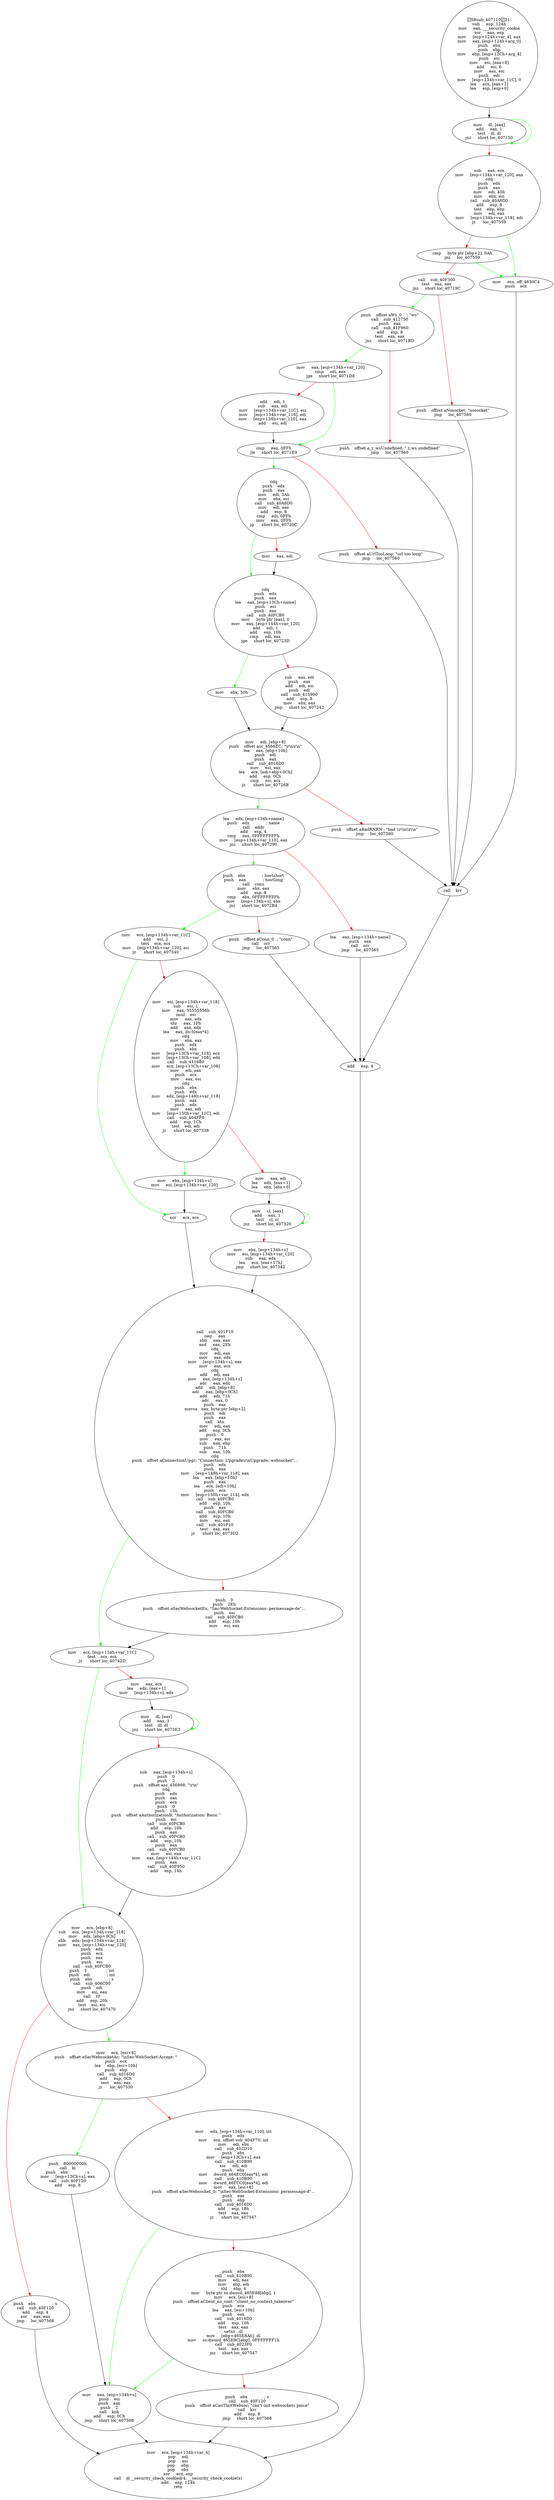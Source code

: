 digraph G{
Node0 [label = "58sub_40711031:
sub     esp, 124h
mov     eax, ___security_cookie
xor     eax, esp
mov     [esp+124h+var_4], eax
mov     eax, [esp+124h+arg_0]
push    ebx
push    ebp
mov     ebp, [esp+12Ch+arg_4]
push    esi
mov     esi, [eax+8]
add     esi, 6
mov     eax, esi
push    edi
mov     [esp+134h+var_11C], 0
lea     ecx, [eax+1]
lea     esp, [esp+0]"]
Node1 [label = "mov     dl, [eax]
add     eax, 1
test    dl, dl
jnz     short loc_407150"]
Node2 [label = "sub     eax, ecx
mov     [esp+134h+var_120], eax
cdq
push    edx
push    eax
mov     edi, 40h
mov     ebx, esi
call    sub_40A8D0
add     esp, 8
test    ebp, ebp
mov     edi, eax
mov     [esp+134h+var_118], edi
jz      loc_407559"]
Node3 [label = "cmp     byte ptr [ebp+2], 0Ah
jnz     loc_407559"]
Node4 [label = "call    sub_40F300
test    eax, eax
jnz     short loc_40719C"]
Node5 [label = "push    offset aNosocket; \"nosocket\"
jmp     loc_407560"]
Node6 [label = "push    offset aWs_0    ; \"ws\"
call    sub_412750
push    eax
call    sub_41F960
add     esp, 8
test    eax, eax
jnz     short loc_4071BD"]
Node7 [label = "push    offset a_z_wsUndefined; \".z.ws undefined\"
jmp     loc_407560"]
Node8 [label = "mov     eax, [esp+134h+var_120]
cmp     edi, eax
jge     short loc_4071D8"]
Node9 [label = "add     edi, 1
sub     eax, edi
mov     [esp+134h+var_11C], esi
mov     [esp+134h+var_118], edi
mov     [esp+134h+var_120], eax
add     esi, edi"]
Node10 [label = "cmp     eax, 0FFh
jle     short loc_4071E9"]
Node11 [label = "push    offset aUrlTooLong; \"url too long\"
jmp     loc_407560"]
Node12 [label = "cdq
push    edx
push    eax
mov     edi, 3Ah
mov     ebx, esi
call    sub_40A8D0
mov     edi, eax
add     esp, 8
cmp     edi, 0FFh
mov     eax, 0FFh
jg      short loc_40720C"]
Node13 [label = "mov     eax, edi"]
Node14 [label = "cdq
push    edx
push    eax
lea     eax, [esp+13Ch+name]
push    esi
push    eax
call    sub_40FCB0
mov     byte ptr [eax], 0
mov     eax, [esp+144h+var_120]
add     edi, 1
add     esp, 10h
cmp     edi, eax
jge     short loc_40723D"]
Node15 [label = "sub     eax, edi
push    eax
add     edi, esi
push    edi
call    sub_415900
add     esp, 8
mov     ebx, eax
jmp     short loc_407242"]
Node16 [label = "mov     ebx, 50h"]
Node17 [label = "mov     edi, [ebp+8]
push    offset asc_4566EC; \"\\r\\n\\r\\n\"
lea     eax, [ebp+10h]
push    edi
push    eax
call    sub_4016D0
mov     esi, eax
lea     ecx, [edi+ebp+0Ch]
add     esp, 0Ch
cmp     esi, ecx
jz      short loc_40726B"]
Node18 [label = "push    offset aBadRNRN ; \"bad \\\\r\\\\n\\\\r\\\\n\"
jmp     loc_407560"]
Node19 [label = "lea     edx, [esp+134h+name]
push    edx             ; name
call    addr
add     esp, 4
cmp     eax, 0FFFFFFFFh
mov     [esp+134h+var_110], eax
jnz     short loc_407290"]
Node20 [label = "lea     eax, [esp+134h+name]
push    eax
call    orr
jmp     loc_407565"]
Node21 [label = "push    ebx             ; hostshort
push    eax             ; hostlong
call    conn
mov     ebx, eax
add     esp, 8
cmp     ebx, 0FFFFFFFFh
mov     [esp+134h+s], ebx
jnz     short loc_4072B4"]
Node22 [label = "push    offset aConn_0  ; \"conn\"
call    orr
jmp     loc_407565"]
Node23 [label = "mov     ecx, [esp+134h+var_11C]
add     esi, 2
test    ecx, ecx
mov     [esp+134h+var_120], esi
jz      short loc_407340"]
Node24 [label = "mov     esi, [esp+134h+var_118]
sub     esi, 1
mov     eax, 55555556h
imul    esi
mov     eax, edx
shr     eax, 1Fh
add     eax, edx
lea     eax, ds:5[eax*4]
cdq
mov     ebx, eax
push    edx
push    ebx
mov     [esp+13Ch+var_118], ecx
mov     [esp+13Ch+var_108], edx
call    sub_411680
mov     ecx, [esp+13Ch+var_108]
mov     edi, eax
push    ecx
mov     eax, esi
cdq
push    ebx
push    edx
mov     edx, [esp+148h+var_118]
push    eax
push    edx
mov     eax, edi
mov     [esp+150h+var_11C], edi
call    sub_404FF0
add     esp, 1Ch
test    edi, edi
jz      short loc_407338"]
Node25 [label = "mov     eax, edi
lea     edx, [eax+1]
lea     ebx, [ebx+0]"]
Node26 [label = "mov     cl, [eax]
add     eax, 1
test    cl, cl
jnz     short loc_407320"]
Node27 [label = "mov     ebx, [esp+134h+s]
mov     esi, [esp+134h+var_120]
sub     eax, edx
lea     ecx, [eax+17h]
jmp     short loc_407342"]
Node28 [label = "mov     ebx, [esp+134h+s]
mov     esi, [esp+134h+var_120]"]
Node29 [label = "xor     ecx, ecx"]
Node30 [label = "call    sub_401F10
neg     eax
sbb     eax, eax
and     eax, 2Eh
cdq
mov     edi, eax
mov     eax, edx
mov     [esp+134h+s], eax
mov     eax, ecx
cdq
add     edi, eax
mov     eax, [esp+134h+s]
adc     eax, edx
add     edi, [ebp+8]
adc     eax, [ebp+0Ch]
add     edi, 71h
adc     eax, 0
push    eax
movsx   eax, byte ptr [ebp+2]
push    edi
push    eax
call    ktn
mov     edi, eax
add     esp, 0Ch
push    0
mov     eax, esi
sub     eax, ebp
push    71h
sub     eax, 10h
cdq
push    offset aConnectionUpgr; \"Connection: Upgrade\\r\\nUpgrade: websocket\"...
push    edx
push    eax
mov     [esp+148h+var_118], eax
lea     eax, [ebp+10h]
push    eax
lea     ecx, [edi+10h]
push    ecx
mov     [esp+150h+var_114], edx
call    sub_40FCB0
add     esp, 10h
push    eax
call    sub_40FCB0
add     esp, 10h
mov     esi, eax
call    sub_401F10
test    eax, eax
jz      short loc_4073D2"]
Node31 [label = "push    0
push    2Eh
push    offset aSecWebsocketEx; \"Sec-WebSocket-Extensions: permessage-de\"...
push    esi
call    sub_40FCB0
add     esp, 10h
mov     esi, eax"]
Node32 [label = "mov     ecx, [esp+134h+var_11C]
test    ecx, ecx
jz      short loc_40742D"]
Node33 [label = "mov     eax, ecx
lea     edx, [eax+1]
mov     [esp+134h+s], edx"]
Node34 [label = "mov     dl, [eax]
add     eax, 1
test    dl, dl
jnz     short loc_4073E3"]
Node35 [label = "sub     eax, [esp+134h+s]
push    0
push    2
push    offset asc_456998; \"\\r\\n\"
cdq
push    edx
push    eax
push    ecx
push    0
push    15h
push    offset aAuthorizationB; \"Authorization: Basic \"
push    esi
call    sub_40FCB0
add     esp, 10h
push    eax
call    sub_40FCB0
add     esp, 10h
push    eax
call    sub_40FCB0
mov     esi, eax
mov     eax, [esp+144h+var_11C]
push    eax
call    sub_40F950
add     esp, 14h"]
Node36 [label = "mov     ecx, [ebp+8]
sub     ecx, [esp+134h+var_118]
mov     edx, [ebp+0Ch]
sbb     edx, [esp+134h+var_114]
mov     eax, [esp+134h+var_120]
push    edx
push    ecx
push    eax
push    esi
call    sub_40FCB0
push    1               ; int
push    edi             ; int
push    ebx             ; s
call    sub_406C00
push    edi
mov     esi, eax
call    r0
add     esp, 20h
test    esi, esi
jnz     short loc_407470"]
Node37 [label = "push    ebx             ; s
call    sub_40F120
add     esp, 4
xor     eax, eax
jmp     loc_407568"]
Node38 [label = "mov     ecx, [esi+8]
push    offset aSecWebsocketAc; \"\\nSec-WebSocket-Accept: \"
push    ecx
lea     ebp, [esi+10h]
push    ebp
call    sub_4016D0
add     esp, 0Ch
test    eax, eax
jz      loc_407530"]
Node39 [label = "mov     edx, [esp+134h+var_110]; int
push    edx
mov     ecx, offset sub_404F70; int
mov     edi, ebx
call    sub_402D10
push    ebx
mov     [esp+13Ch+s], eax
call    sub_410B90
xor     edi, edi
push    ebx
mov     dword_464EC0[eax*4], edi
call    sub_410B90
mov     dword_46FCC0[eax*4], edi
mov     eax, [esi+8]
push    offset aSecWebsocket_0; \"\\nSec-WebSocket-Extensions: permessage-d\"...
push    eax
push    ebp
call    sub_4016D0
add     esp, 18h
test    eax, eax
jz      short loc_407547"]
Node40 [label = "push    ebx
call    sub_410B90
mov     edi, eax
mov     ebp, edi
shl     ebp, 4
mov     byte ptr ss:dword_465E88[ebp], 1
mov     ecx, [esi+8]
push    offset aClient_no_cont; \"client_no_context_takeover\"
push    ecx
lea     eax, [esi+10h]
push    eax
call    sub_4016D0
add     esp, 10h
test    eax, eax
setnz   dl
mov     [ebp+465E8Ah], dl
mov     ss:dword_465E8C[ebp], 0FFFFFFF1h
call    sub_4023F0
test    eax, eax
jnz     short loc_407547"]
Node41 [label = "push    ebx             ; s
call    sub_40F120
push    offset aCanTInitWebsoc; \"can't init websockets pmce\"
call    krr
add     esp, 8
jmp     short loc_407568"]
Node42 [label = "push    80000000h
call    ki
push    ebx             ; s
mov     [esp+13Ch+s], eax
call    sub_40F120
add     esp, 8"]
Node43 [label = "mov     eax, [esp+134h+s]
push    esi
push    eax
push    2
call    knk
add     esp, 0Ch
jmp     short loc_407568"]
Node44 [label = "mov     ecx, off_4630C4
push    ecx"]
Node45 [label = "call    krr"]
Node46 [label = "add     esp, 4"]
Node47 [label = "mov     ecx, [esp+134h+var_4]
pop     edi
pop     esi
pop     ebp
pop     ebx
xor     ecx, esp
call    @__security_check_cookie@4; __security_check_cookie(x)
add     esp, 124h
retn"]
Node0 -> Node1 [color = "black"]
Node1 -> Node2 [color = "red"]
Node1 -> Node1 [color = "green"]
Node2 -> Node3 [color = "red"]
Node2 -> Node44 [color = "green"]
Node3 -> Node4 [color = "red"]
Node3 -> Node44 [color = "green"]
Node4 -> Node5 [color = "red"]
Node4 -> Node6 [color = "green"]
Node5 -> Node45 [color = "black"]
Node6 -> Node7 [color = "red"]
Node6 -> Node8 [color = "green"]
Node7 -> Node45 [color = "black"]
Node8 -> Node9 [color = "red"]
Node8 -> Node10 [color = "green"]
Node9 -> Node10 [color = "black"]
Node10 -> Node11 [color = "red"]
Node10 -> Node12 [color = "green"]
Node11 -> Node45 [color = "black"]
Node12 -> Node13 [color = "red"]
Node12 -> Node14 [color = "green"]
Node13 -> Node14 [color = "black"]
Node14 -> Node15 [color = "red"]
Node14 -> Node16 [color = "green"]
Node15 -> Node17 [color = "black"]
Node16 -> Node17 [color = "black"]
Node17 -> Node18 [color = "red"]
Node17 -> Node19 [color = "green"]
Node18 -> Node45 [color = "black"]
Node19 -> Node20 [color = "red"]
Node19 -> Node21 [color = "green"]
Node20 -> Node46 [color = "black"]
Node21 -> Node22 [color = "red"]
Node21 -> Node23 [color = "green"]
Node22 -> Node46 [color = "black"]
Node23 -> Node24 [color = "red"]
Node23 -> Node29 [color = "green"]
Node24 -> Node25 [color = "red"]
Node24 -> Node28 [color = "green"]
Node25 -> Node26 [color = "black"]
Node26 -> Node27 [color = "red"]
Node26 -> Node26 [color = "green"]
Node27 -> Node30 [color = "black"]
Node28 -> Node29 [color = "black"]
Node29 -> Node30 [color = "black"]
Node30 -> Node31 [color = "red"]
Node30 -> Node32 [color = "green"]
Node31 -> Node32 [color = "black"]
Node32 -> Node33 [color = "red"]
Node32 -> Node36 [color = "green"]
Node33 -> Node34 [color = "black"]
Node34 -> Node35 [color = "red"]
Node34 -> Node34 [color = "green"]
Node35 -> Node36 [color = "black"]
Node36 -> Node37 [color = "red"]
Node36 -> Node38 [color = "green"]
Node37 -> Node47 [color = "black"]
Node38 -> Node39 [color = "red"]
Node38 -> Node42 [color = "green"]
Node39 -> Node40 [color = "red"]
Node39 -> Node43 [color = "green"]
Node40 -> Node41 [color = "red"]
Node40 -> Node43 [color = "green"]
Node41 -> Node47 [color = "black"]
Node42 -> Node43 [color = "black"]
Node43 -> Node47 [color = "black"]
Node44 -> Node45 [color = "black"]
Node45 -> Node46 [color = "black"]
Node46 -> Node47 [color = "black"]
}
